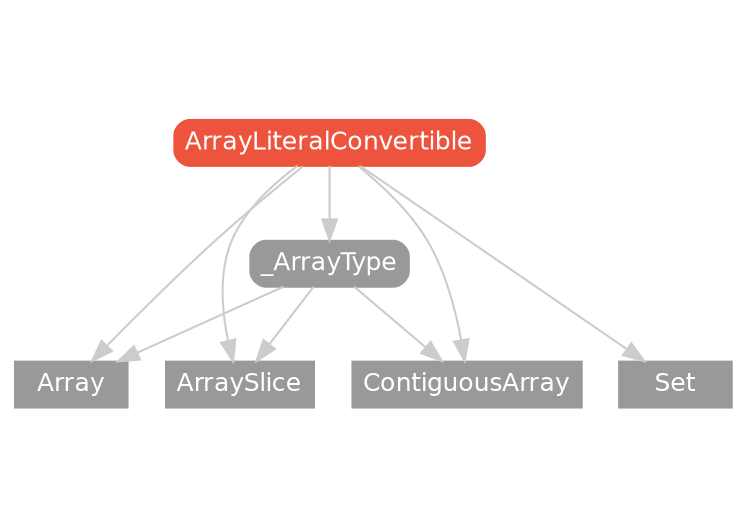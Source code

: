 strict digraph "ArrayLiteralConvertible - Type Hierarchy - SwiftDoc.org" {
    pad="0.1,0.8"
    node [shape=box, style="filled,rounded", color="#999999", fillcolor="#999999", fontcolor=white, fontname=Helvetica, fontnames="Helvetica,sansserif", fontsize=12, margin="0.07,0.05", height="0.3"]
    edge [color="#cccccc"]
    "Array" [URL="/type/Array/", style=filled]
    "ArrayLiteralConvertible" [URL="/protocol/ArrayLiteralConvertible/", style="filled,rounded", fillcolor="#ee543d", color="#ee543d"]
    "ArraySlice" [URL="/type/ArraySlice/", style=filled]
    "ContiguousArray" [URL="/type/ContiguousArray/", style=filled]
    "Set" [URL="/type/Set/", style=filled]
    "_ArrayType" [URL="/protocol/_ArrayType/"]    "ArrayLiteralConvertible" -> "Array"
    "ArrayLiteralConvertible" -> "ArraySlice"
    "ArrayLiteralConvertible" -> "ContiguousArray"
    "ArrayLiteralConvertible" -> "Set"
    "ArrayLiteralConvertible" -> "_ArrayType"
    "_ArrayType" -> "Array"
    "_ArrayType" -> "ArraySlice"
    "_ArrayType" -> "ContiguousArray"
    subgraph Types {
        rank = max; "Array"; "ArraySlice"; "ContiguousArray"; "Set";
    }
}